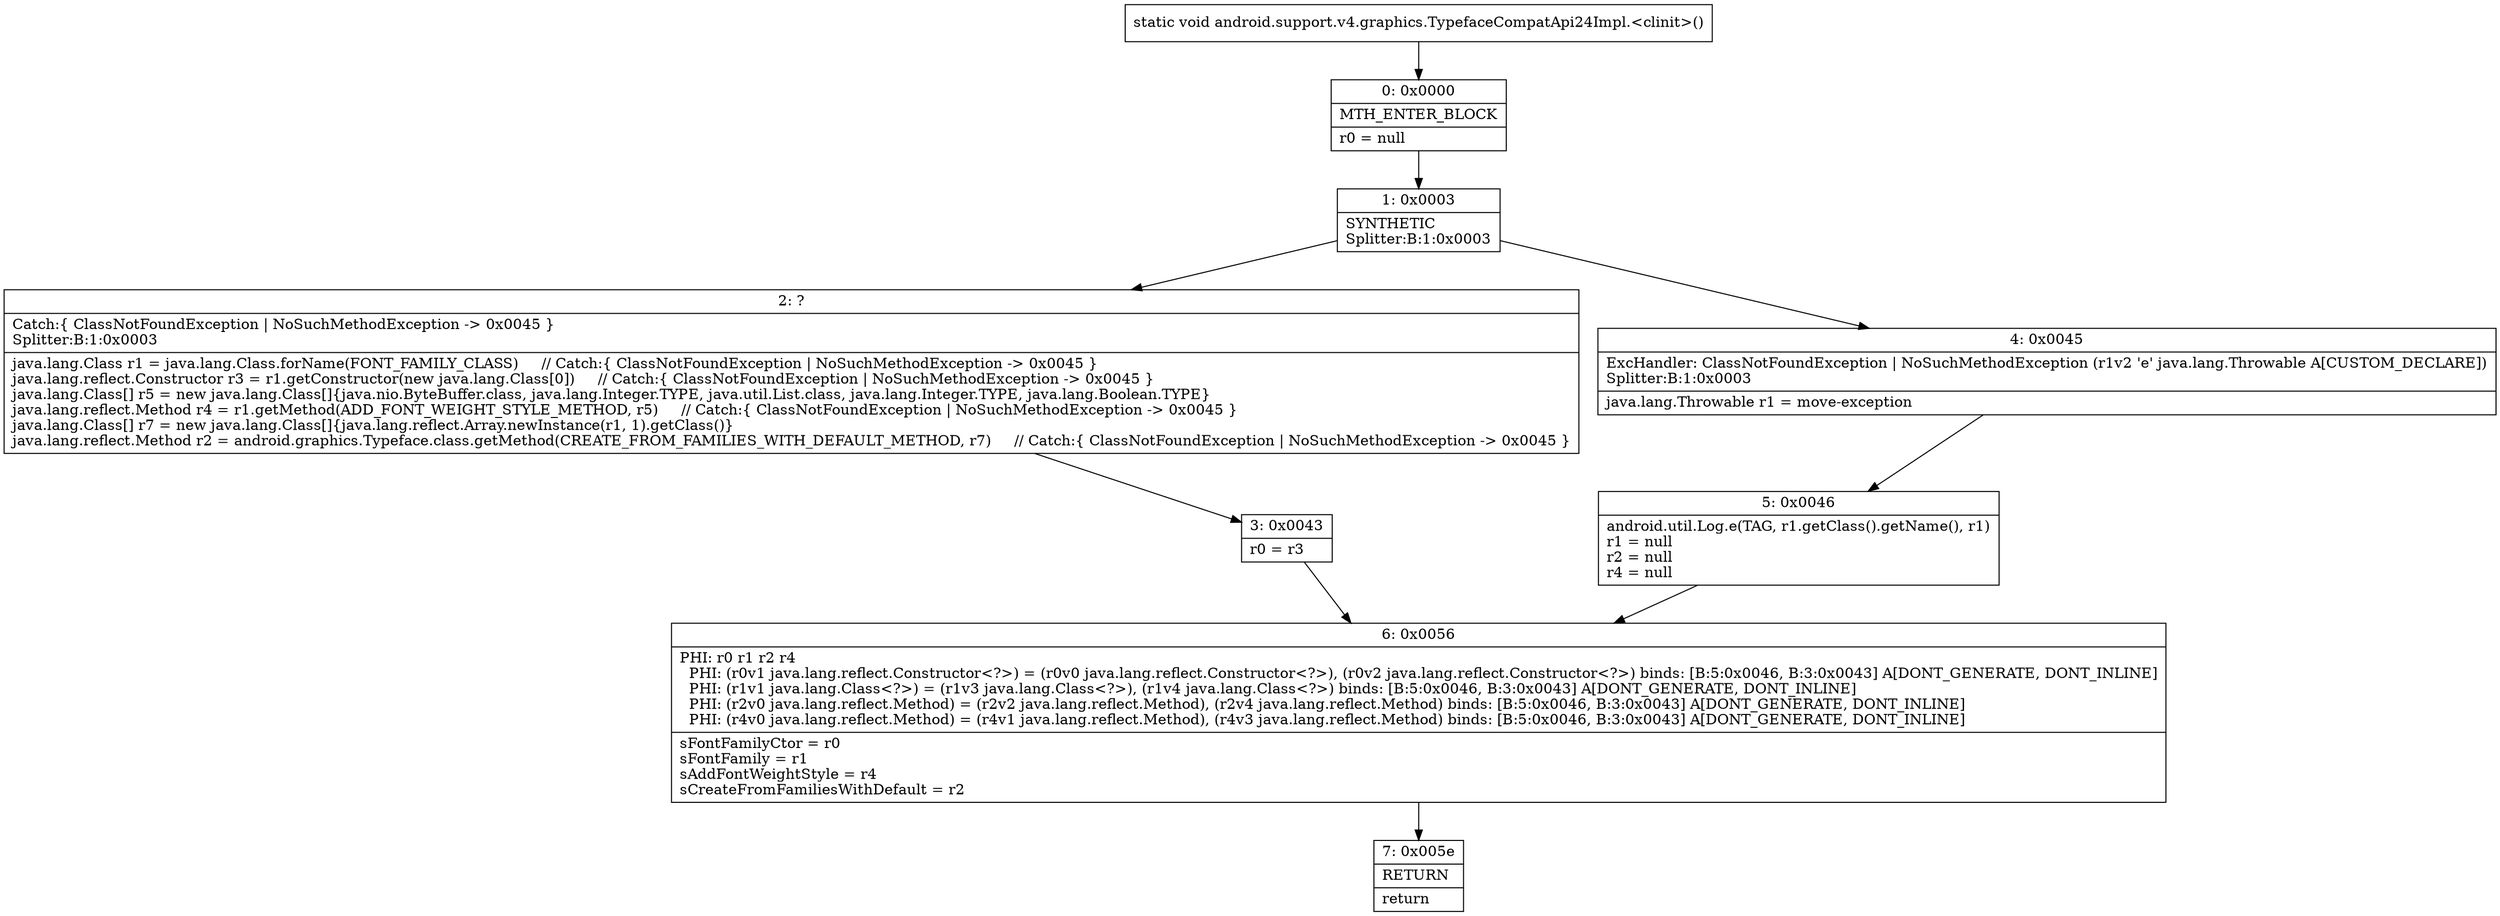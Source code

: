 digraph "CFG forandroid.support.v4.graphics.TypefaceCompatApi24Impl.\<clinit\>()V" {
Node_0 [shape=record,label="{0\:\ 0x0000|MTH_ENTER_BLOCK\l|r0 = null\l}"];
Node_1 [shape=record,label="{1\:\ 0x0003|SYNTHETIC\lSplitter:B:1:0x0003\l}"];
Node_2 [shape=record,label="{2\:\ ?|Catch:\{ ClassNotFoundException \| NoSuchMethodException \-\> 0x0045 \}\lSplitter:B:1:0x0003\l|java.lang.Class r1 = java.lang.Class.forName(FONT_FAMILY_CLASS)     \/\/ Catch:\{ ClassNotFoundException \| NoSuchMethodException \-\> 0x0045 \}\ljava.lang.reflect.Constructor r3 = r1.getConstructor(new java.lang.Class[0])     \/\/ Catch:\{ ClassNotFoundException \| NoSuchMethodException \-\> 0x0045 \}\ljava.lang.Class[] r5 = new java.lang.Class[]\{java.nio.ByteBuffer.class, java.lang.Integer.TYPE, java.util.List.class, java.lang.Integer.TYPE, java.lang.Boolean.TYPE\}\ljava.lang.reflect.Method r4 = r1.getMethod(ADD_FONT_WEIGHT_STYLE_METHOD, r5)     \/\/ Catch:\{ ClassNotFoundException \| NoSuchMethodException \-\> 0x0045 \}\ljava.lang.Class[] r7 = new java.lang.Class[]\{java.lang.reflect.Array.newInstance(r1, 1).getClass()\}\ljava.lang.reflect.Method r2 = android.graphics.Typeface.class.getMethod(CREATE_FROM_FAMILIES_WITH_DEFAULT_METHOD, r7)     \/\/ Catch:\{ ClassNotFoundException \| NoSuchMethodException \-\> 0x0045 \}\l}"];
Node_3 [shape=record,label="{3\:\ 0x0043|r0 = r3\l}"];
Node_4 [shape=record,label="{4\:\ 0x0045|ExcHandler: ClassNotFoundException \| NoSuchMethodException (r1v2 'e' java.lang.Throwable A[CUSTOM_DECLARE])\lSplitter:B:1:0x0003\l|java.lang.Throwable r1 = move\-exception\l}"];
Node_5 [shape=record,label="{5\:\ 0x0046|android.util.Log.e(TAG, r1.getClass().getName(), r1)\lr1 = null\lr2 = null\lr4 = null\l}"];
Node_6 [shape=record,label="{6\:\ 0x0056|PHI: r0 r1 r2 r4 \l  PHI: (r0v1 java.lang.reflect.Constructor\<?\>) = (r0v0 java.lang.reflect.Constructor\<?\>), (r0v2 java.lang.reflect.Constructor\<?\>) binds: [B:5:0x0046, B:3:0x0043] A[DONT_GENERATE, DONT_INLINE]\l  PHI: (r1v1 java.lang.Class\<?\>) = (r1v3 java.lang.Class\<?\>), (r1v4 java.lang.Class\<?\>) binds: [B:5:0x0046, B:3:0x0043] A[DONT_GENERATE, DONT_INLINE]\l  PHI: (r2v0 java.lang.reflect.Method) = (r2v2 java.lang.reflect.Method), (r2v4 java.lang.reflect.Method) binds: [B:5:0x0046, B:3:0x0043] A[DONT_GENERATE, DONT_INLINE]\l  PHI: (r4v0 java.lang.reflect.Method) = (r4v1 java.lang.reflect.Method), (r4v3 java.lang.reflect.Method) binds: [B:5:0x0046, B:3:0x0043] A[DONT_GENERATE, DONT_INLINE]\l|sFontFamilyCtor = r0\lsFontFamily = r1\lsAddFontWeightStyle = r4\lsCreateFromFamiliesWithDefault = r2\l}"];
Node_7 [shape=record,label="{7\:\ 0x005e|RETURN\l|return\l}"];
MethodNode[shape=record,label="{static void android.support.v4.graphics.TypefaceCompatApi24Impl.\<clinit\>() }"];
MethodNode -> Node_0;
Node_0 -> Node_1;
Node_1 -> Node_2;
Node_1 -> Node_4;
Node_2 -> Node_3;
Node_3 -> Node_6;
Node_4 -> Node_5;
Node_5 -> Node_6;
Node_6 -> Node_7;
}

